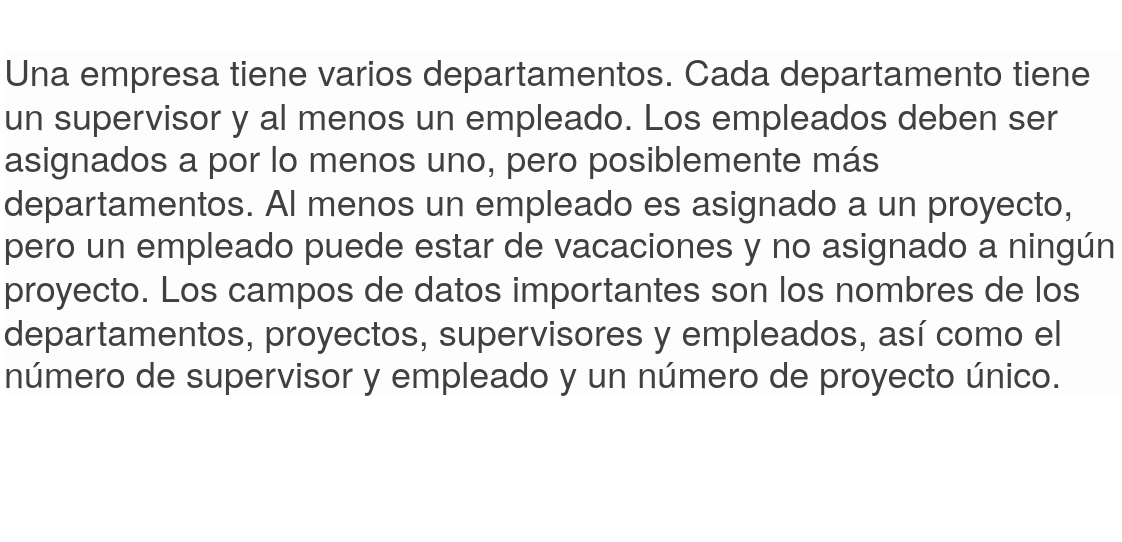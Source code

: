 <mxfile version="22.1.17" type="github">
  <diagram id="R2lEEEUBdFMjLlhIrx00" name="Page-1">
    <mxGraphModel dx="1434" dy="760" grid="1" gridSize="10" guides="1" tooltips="1" connect="1" arrows="1" fold="1" page="1" pageScale="1" pageWidth="850" pageHeight="1100" math="0" shadow="0" extFonts="Permanent Marker^https://fonts.googleapis.com/css?family=Permanent+Marker">
      <root>
        <mxCell id="0" />
        <mxCell id="1" parent="0" />
        <mxCell id="Y6wzTD3312t-Q8md6YEm-3" value="&lt;p style=&quot;color: rgb(64, 64, 64); font-family: Raleway, &amp;quot;Helvetica Neue&amp;quot;, sans-serif; font-size: 18px; font-style: normal; font-variant-ligatures: normal; font-variant-caps: normal; font-weight: 400; letter-spacing: normal; orphans: 2; text-align: start; text-indent: 0px; text-transform: none; widows: 2; word-spacing: 0px; -webkit-text-stroke-width: 0px; background-color: rgb(253, 253, 253); text-decoration-thickness: initial; text-decoration-style: initial; text-decoration-color: initial;&quot;&gt;Una empresa tiene varios departamentos. Cada departamento tiene un supervisor y al menos un empleado. Los empleados deben ser asignados a por lo menos uno, pero posiblemente más departamentos. Al menos un empleado es asignado a un proyecto, pero un empleado puede estar de vacaciones y no asignado a ningún proyecto. Los campos de datos importantes son los nombres de los departamentos, proyectos, supervisores y empleados, así como el número de supervisor y empleado y un número de proyecto único.&lt;/p&gt;&lt;br class=&quot;Apple-interchange-newline&quot;&gt;" style="text;whiteSpace=wrap;html=1;" vertex="1" parent="1">
          <mxGeometry x="30" y="20" width="560" height="270" as="geometry" />
        </mxCell>
      </root>
    </mxGraphModel>
  </diagram>
</mxfile>
